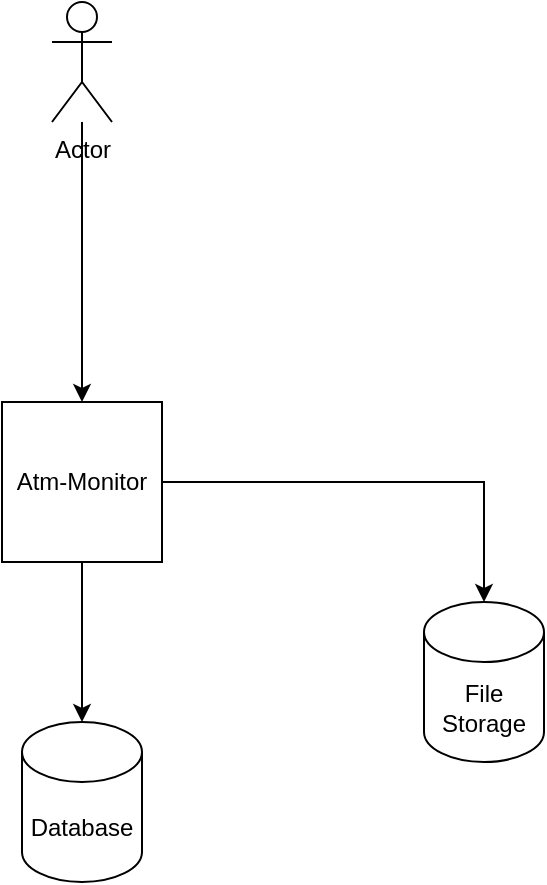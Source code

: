 <mxfile version="24.8.3">
  <diagram name="Page-1" id="3Ydko4eWkhsFAdbuEGbQ">
    <mxGraphModel grid="1" page="1" gridSize="10" guides="1" tooltips="1" connect="1" arrows="1" fold="1" pageScale="1" pageWidth="827" pageHeight="1169" math="0" shadow="0">
      <root>
        <mxCell id="0" />
        <mxCell id="1" parent="0" />
        <mxCell id="tzSFAmDOLW9M7Xx5LyEj-3" style="edgeStyle=orthogonalEdgeStyle;rounded=0;orthogonalLoop=1;jettySize=auto;html=1;" edge="1" parent="1" source="tzSFAmDOLW9M7Xx5LyEj-1" target="tzSFAmDOLW9M7Xx5LyEj-2">
          <mxGeometry relative="1" as="geometry" />
        </mxCell>
        <mxCell id="tzSFAmDOLW9M7Xx5LyEj-1" value="Actor" style="shape=umlActor;verticalLabelPosition=bottom;verticalAlign=top;html=1;outlineConnect=0;" vertex="1" parent="1">
          <mxGeometry x="384" y="40" width="30" height="60" as="geometry" />
        </mxCell>
        <mxCell id="tzSFAmDOLW9M7Xx5LyEj-5" value="" style="edgeStyle=orthogonalEdgeStyle;rounded=0;orthogonalLoop=1;jettySize=auto;html=1;" edge="1" parent="1" source="tzSFAmDOLW9M7Xx5LyEj-2" target="tzSFAmDOLW9M7Xx5LyEj-4">
          <mxGeometry relative="1" as="geometry" />
        </mxCell>
        <mxCell id="tzSFAmDOLW9M7Xx5LyEj-7" style="edgeStyle=orthogonalEdgeStyle;rounded=0;orthogonalLoop=1;jettySize=auto;html=1;" edge="1" parent="1" source="tzSFAmDOLW9M7Xx5LyEj-2" target="tzSFAmDOLW9M7Xx5LyEj-6">
          <mxGeometry relative="1" as="geometry" />
        </mxCell>
        <mxCell id="tzSFAmDOLW9M7Xx5LyEj-2" value="Atm-Monitor" style="whiteSpace=wrap;html=1;aspect=fixed;" vertex="1" parent="1">
          <mxGeometry x="359" y="240" width="80" height="80" as="geometry" />
        </mxCell>
        <mxCell id="tzSFAmDOLW9M7Xx5LyEj-4" value="Database" style="shape=cylinder3;whiteSpace=wrap;html=1;boundedLbl=1;backgroundOutline=1;size=15;" vertex="1" parent="1">
          <mxGeometry x="369" y="400" width="60" height="80" as="geometry" />
        </mxCell>
        <mxCell id="tzSFAmDOLW9M7Xx5LyEj-6" value="File Storage" style="shape=cylinder3;whiteSpace=wrap;html=1;boundedLbl=1;backgroundOutline=1;size=15;" vertex="1" parent="1">
          <mxGeometry x="570" y="340" width="60" height="80" as="geometry" />
        </mxCell>
      </root>
    </mxGraphModel>
  </diagram>
</mxfile>
